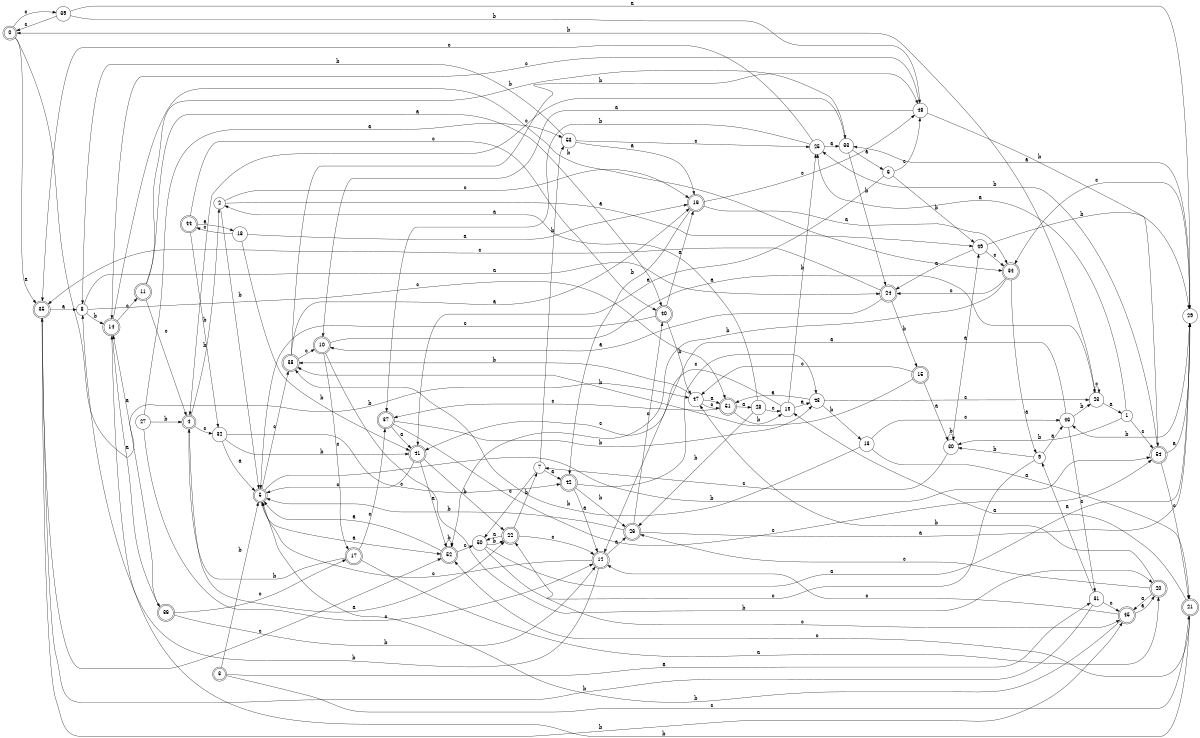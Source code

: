 digraph n44_3 {
__start0 [label="" shape="none"];

rankdir=LR;
size="8,5";

s0 [style="rounded,filled", color="black", fillcolor="white" shape="doublecircle", label="0"];
s1 [style="filled", color="black", fillcolor="white" shape="circle", label="1"];
s2 [style="filled", color="black", fillcolor="white" shape="circle", label="2"];
s3 [style="rounded,filled", color="black", fillcolor="white" shape="doublecircle", label="3"];
s4 [style="rounded,filled", color="black", fillcolor="white" shape="doublecircle", label="4"];
s5 [style="rounded,filled", color="black", fillcolor="white" shape="doublecircle", label="5"];
s6 [style="filled", color="black", fillcolor="white" shape="circle", label="6"];
s7 [style="filled", color="black", fillcolor="white" shape="circle", label="7"];
s8 [style="filled", color="black", fillcolor="white" shape="circle", label="8"];
s9 [style="filled", color="black", fillcolor="white" shape="circle", label="9"];
s10 [style="rounded,filled", color="black", fillcolor="white" shape="doublecircle", label="10"];
s11 [style="rounded,filled", color="black", fillcolor="white" shape="doublecircle", label="11"];
s12 [style="rounded,filled", color="black", fillcolor="white" shape="doublecircle", label="12"];
s13 [style="filled", color="black", fillcolor="white" shape="circle", label="13"];
s14 [style="rounded,filled", color="black", fillcolor="white" shape="doublecircle", label="14"];
s15 [style="rounded,filled", color="black", fillcolor="white" shape="doublecircle", label="15"];
s16 [style="rounded,filled", color="black", fillcolor="white" shape="doublecircle", label="16"];
s17 [style="rounded,filled", color="black", fillcolor="white" shape="doublecircle", label="17"];
s18 [style="filled", color="black", fillcolor="white" shape="circle", label="18"];
s19 [style="filled", color="black", fillcolor="white" shape="circle", label="19"];
s20 [style="rounded,filled", color="black", fillcolor="white" shape="doublecircle", label="20"];
s21 [style="rounded,filled", color="black", fillcolor="white" shape="doublecircle", label="21"];
s22 [style="rounded,filled", color="black", fillcolor="white" shape="doublecircle", label="22"];
s23 [style="filled", color="black", fillcolor="white" shape="circle", label="23"];
s24 [style="rounded,filled", color="black", fillcolor="white" shape="doublecircle", label="24"];
s25 [style="filled", color="black", fillcolor="white" shape="circle", label="25"];
s26 [style="rounded,filled", color="black", fillcolor="white" shape="doublecircle", label="26"];
s27 [style="filled", color="black", fillcolor="white" shape="circle", label="27"];
s28 [style="filled", color="black", fillcolor="white" shape="circle", label="28"];
s29 [style="filled", color="black", fillcolor="white" shape="circle", label="29"];
s30 [style="filled", color="black", fillcolor="white" shape="circle", label="30"];
s31 [style="filled", color="black", fillcolor="white" shape="circle", label="31"];
s32 [style="filled", color="black", fillcolor="white" shape="circle", label="32"];
s33 [style="filled", color="black", fillcolor="white" shape="circle", label="33"];
s34 [style="rounded,filled", color="black", fillcolor="white" shape="doublecircle", label="34"];
s35 [style="rounded,filled", color="black", fillcolor="white" shape="doublecircle", label="35"];
s36 [style="rounded,filled", color="black", fillcolor="white" shape="doublecircle", label="36"];
s37 [style="rounded,filled", color="black", fillcolor="white" shape="doublecircle", label="37"];
s38 [style="rounded,filled", color="black", fillcolor="white" shape="doublecircle", label="38"];
s39 [style="filled", color="black", fillcolor="white" shape="circle", label="39"];
s40 [style="rounded,filled", color="black", fillcolor="white" shape="doublecircle", label="40"];
s41 [style="rounded,filled", color="black", fillcolor="white" shape="doublecircle", label="41"];
s42 [style="rounded,filled", color="black", fillcolor="white" shape="doublecircle", label="42"];
s43 [style="filled", color="black", fillcolor="white" shape="circle", label="43"];
s44 [style="rounded,filled", color="black", fillcolor="white" shape="doublecircle", label="44"];
s45 [style="rounded,filled", color="black", fillcolor="white" shape="doublecircle", label="45"];
s46 [style="filled", color="black", fillcolor="white" shape="circle", label="46"];
s47 [style="filled", color="black", fillcolor="white" shape="circle", label="47"];
s48 [style="filled", color="black", fillcolor="white" shape="circle", label="48"];
s49 [style="filled", color="black", fillcolor="white" shape="circle", label="49"];
s50 [style="filled", color="black", fillcolor="white" shape="circle", label="50"];
s51 [style="rounded,filled", color="black", fillcolor="white" shape="doublecircle", label="51"];
s52 [style="rounded,filled", color="black", fillcolor="white" shape="doublecircle", label="52"];
s53 [style="filled", color="black", fillcolor="white" shape="circle", label="53"];
s54 [style="rounded,filled", color="black", fillcolor="white" shape="doublecircle", label="54"];
s0 -> s35 [label="a"];
s0 -> s47 [label="b"];
s0 -> s39 [label="c"];
s1 -> s25 [label="a"];
s1 -> s30 [label="b"];
s1 -> s54 [label="c"];
s2 -> s49 [label="a"];
s2 -> s5 [label="b"];
s2 -> s16 [label="c"];
s3 -> s31 [label="a"];
s3 -> s5 [label="b"];
s3 -> s21 [label="c"];
s4 -> s22 [label="a"];
s4 -> s2 [label="b"];
s4 -> s32 [label="c"];
s5 -> s52 [label="a"];
s5 -> s54 [label="b"];
s5 -> s38 [label="c"];
s6 -> s41 [label="a"];
s6 -> s49 [label="b"];
s6 -> s48 [label="c"];
s7 -> s42 [label="a"];
s7 -> s53 [label="b"];
s7 -> s50 [label="c"];
s8 -> s24 [label="a"];
s8 -> s14 [label="b"];
s8 -> s51 [label="c"];
s9 -> s46 [label="a"];
s9 -> s30 [label="b"];
s9 -> s22 [label="c"];
s10 -> s23 [label="a"];
s10 -> s20 [label="b"];
s10 -> s17 [label="c"];
s11 -> s40 [label="a"];
s11 -> s33 [label="b"];
s11 -> s4 [label="c"];
s12 -> s26 [label="a"];
s12 -> s8 [label="b"];
s12 -> s5 [label="c"];
s13 -> s21 [label="a"];
s13 -> s38 [label="b"];
s13 -> s46 [label="c"];
s14 -> s36 [label="a"];
s14 -> s34 [label="b"];
s14 -> s11 [label="c"];
s15 -> s30 [label="a"];
s15 -> s38 [label="b"];
s15 -> s47 [label="c"];
s16 -> s34 [label="a"];
s16 -> s42 [label="b"];
s16 -> s48 [label="c"];
s17 -> s20 [label="a"];
s17 -> s4 [label="b"];
s17 -> s37 [label="c"];
s18 -> s16 [label="a"];
s18 -> s41 [label="b"];
s18 -> s44 [label="c"];
s19 -> s43 [label="a"];
s19 -> s25 [label="b"];
s19 -> s41 [label="c"];
s20 -> s45 [label="a"];
s20 -> s47 [label="b"];
s20 -> s26 [label="c"];
s21 -> s19 [label="a"];
s21 -> s14 [label="b"];
s21 -> s52 [label="c"];
s22 -> s50 [label="a"];
s22 -> s7 [label="b"];
s22 -> s12 [label="c"];
s23 -> s1 [label="a"];
s23 -> s0 [label="b"];
s23 -> s23 [label="c"];
s24 -> s10 [label="a"];
s24 -> s15 [label="b"];
s24 -> s35 [label="c"];
s25 -> s33 [label="a"];
s25 -> s37 [label="b"];
s25 -> s35 [label="c"];
s26 -> s29 [label="a"];
s26 -> s5 [label="b"];
s26 -> s40 [label="c"];
s27 -> s53 [label="a"];
s27 -> s4 [label="b"];
s27 -> s12 [label="c"];
s28 -> s2 [label="a"];
s28 -> s26 [label="b"];
s28 -> s19 [label="c"];
s29 -> s33 [label="a"];
s29 -> s46 [label="b"];
s29 -> s34 [label="c"];
s30 -> s49 [label="a"];
s30 -> s30 [label="b"];
s30 -> s7 [label="c"];
s31 -> s9 [label="a"];
s31 -> s35 [label="b"];
s31 -> s45 [label="c"];
s32 -> s5 [label="a"];
s32 -> s41 [label="b"];
s32 -> s42 [label="c"];
s33 -> s6 [label="a"];
s33 -> s24 [label="b"];
s33 -> s4 [label="c"];
s34 -> s9 [label="a"];
s34 -> s52 [label="b"];
s34 -> s24 [label="c"];
s35 -> s8 [label="a"];
s35 -> s45 [label="b"];
s35 -> s52 [label="c"];
s36 -> s14 [label="a"];
s36 -> s12 [label="b"];
s36 -> s17 [label="c"];
s37 -> s41 [label="a"];
s37 -> s43 [label="b"];
s37 -> s54 [label="c"];
s38 -> s16 [label="a"];
s38 -> s48 [label="b"];
s38 -> s10 [label="c"];
s39 -> s29 [label="a"];
s39 -> s48 [label="b"];
s39 -> s0 [label="c"];
s40 -> s16 [label="a"];
s40 -> s47 [label="b"];
s40 -> s5 [label="c"];
s41 -> s52 [label="a"];
s41 -> s22 [label="b"];
s41 -> s5 [label="c"];
s42 -> s12 [label="a"];
s42 -> s26 [label="b"];
s42 -> s43 [label="c"];
s43 -> s51 [label="a"];
s43 -> s13 [label="b"];
s43 -> s23 [label="c"];
s44 -> s18 [label="a"];
s44 -> s32 [label="b"];
s44 -> s40 [label="c"];
s45 -> s20 [label="a"];
s45 -> s5 [label="b"];
s45 -> s12 [label="c"];
s46 -> s12 [label="a"];
s46 -> s23 [label="b"];
s46 -> s31 [label="c"];
s47 -> s51 [label="a"];
s47 -> s38 [label="b"];
s47 -> s51 [label="c"];
s48 -> s10 [label="a"];
s48 -> s54 [label="b"];
s48 -> s14 [label="c"];
s49 -> s24 [label="a"];
s49 -> s29 [label="b"];
s49 -> s34 [label="c"];
s50 -> s29 [label="a"];
s50 -> s22 [label="b"];
s50 -> s45 [label="c"];
s51 -> s28 [label="a"];
s51 -> s19 [label="b"];
s51 -> s37 [label="c"];
s52 -> s5 [label="a"];
s52 -> s52 [label="b"];
s52 -> s50 [label="c"];
s53 -> s16 [label="a"];
s53 -> s8 [label="b"];
s53 -> s25 [label="c"];
s54 -> s29 [label="a"];
s54 -> s25 [label="b"];
s54 -> s21 [label="c"];

}